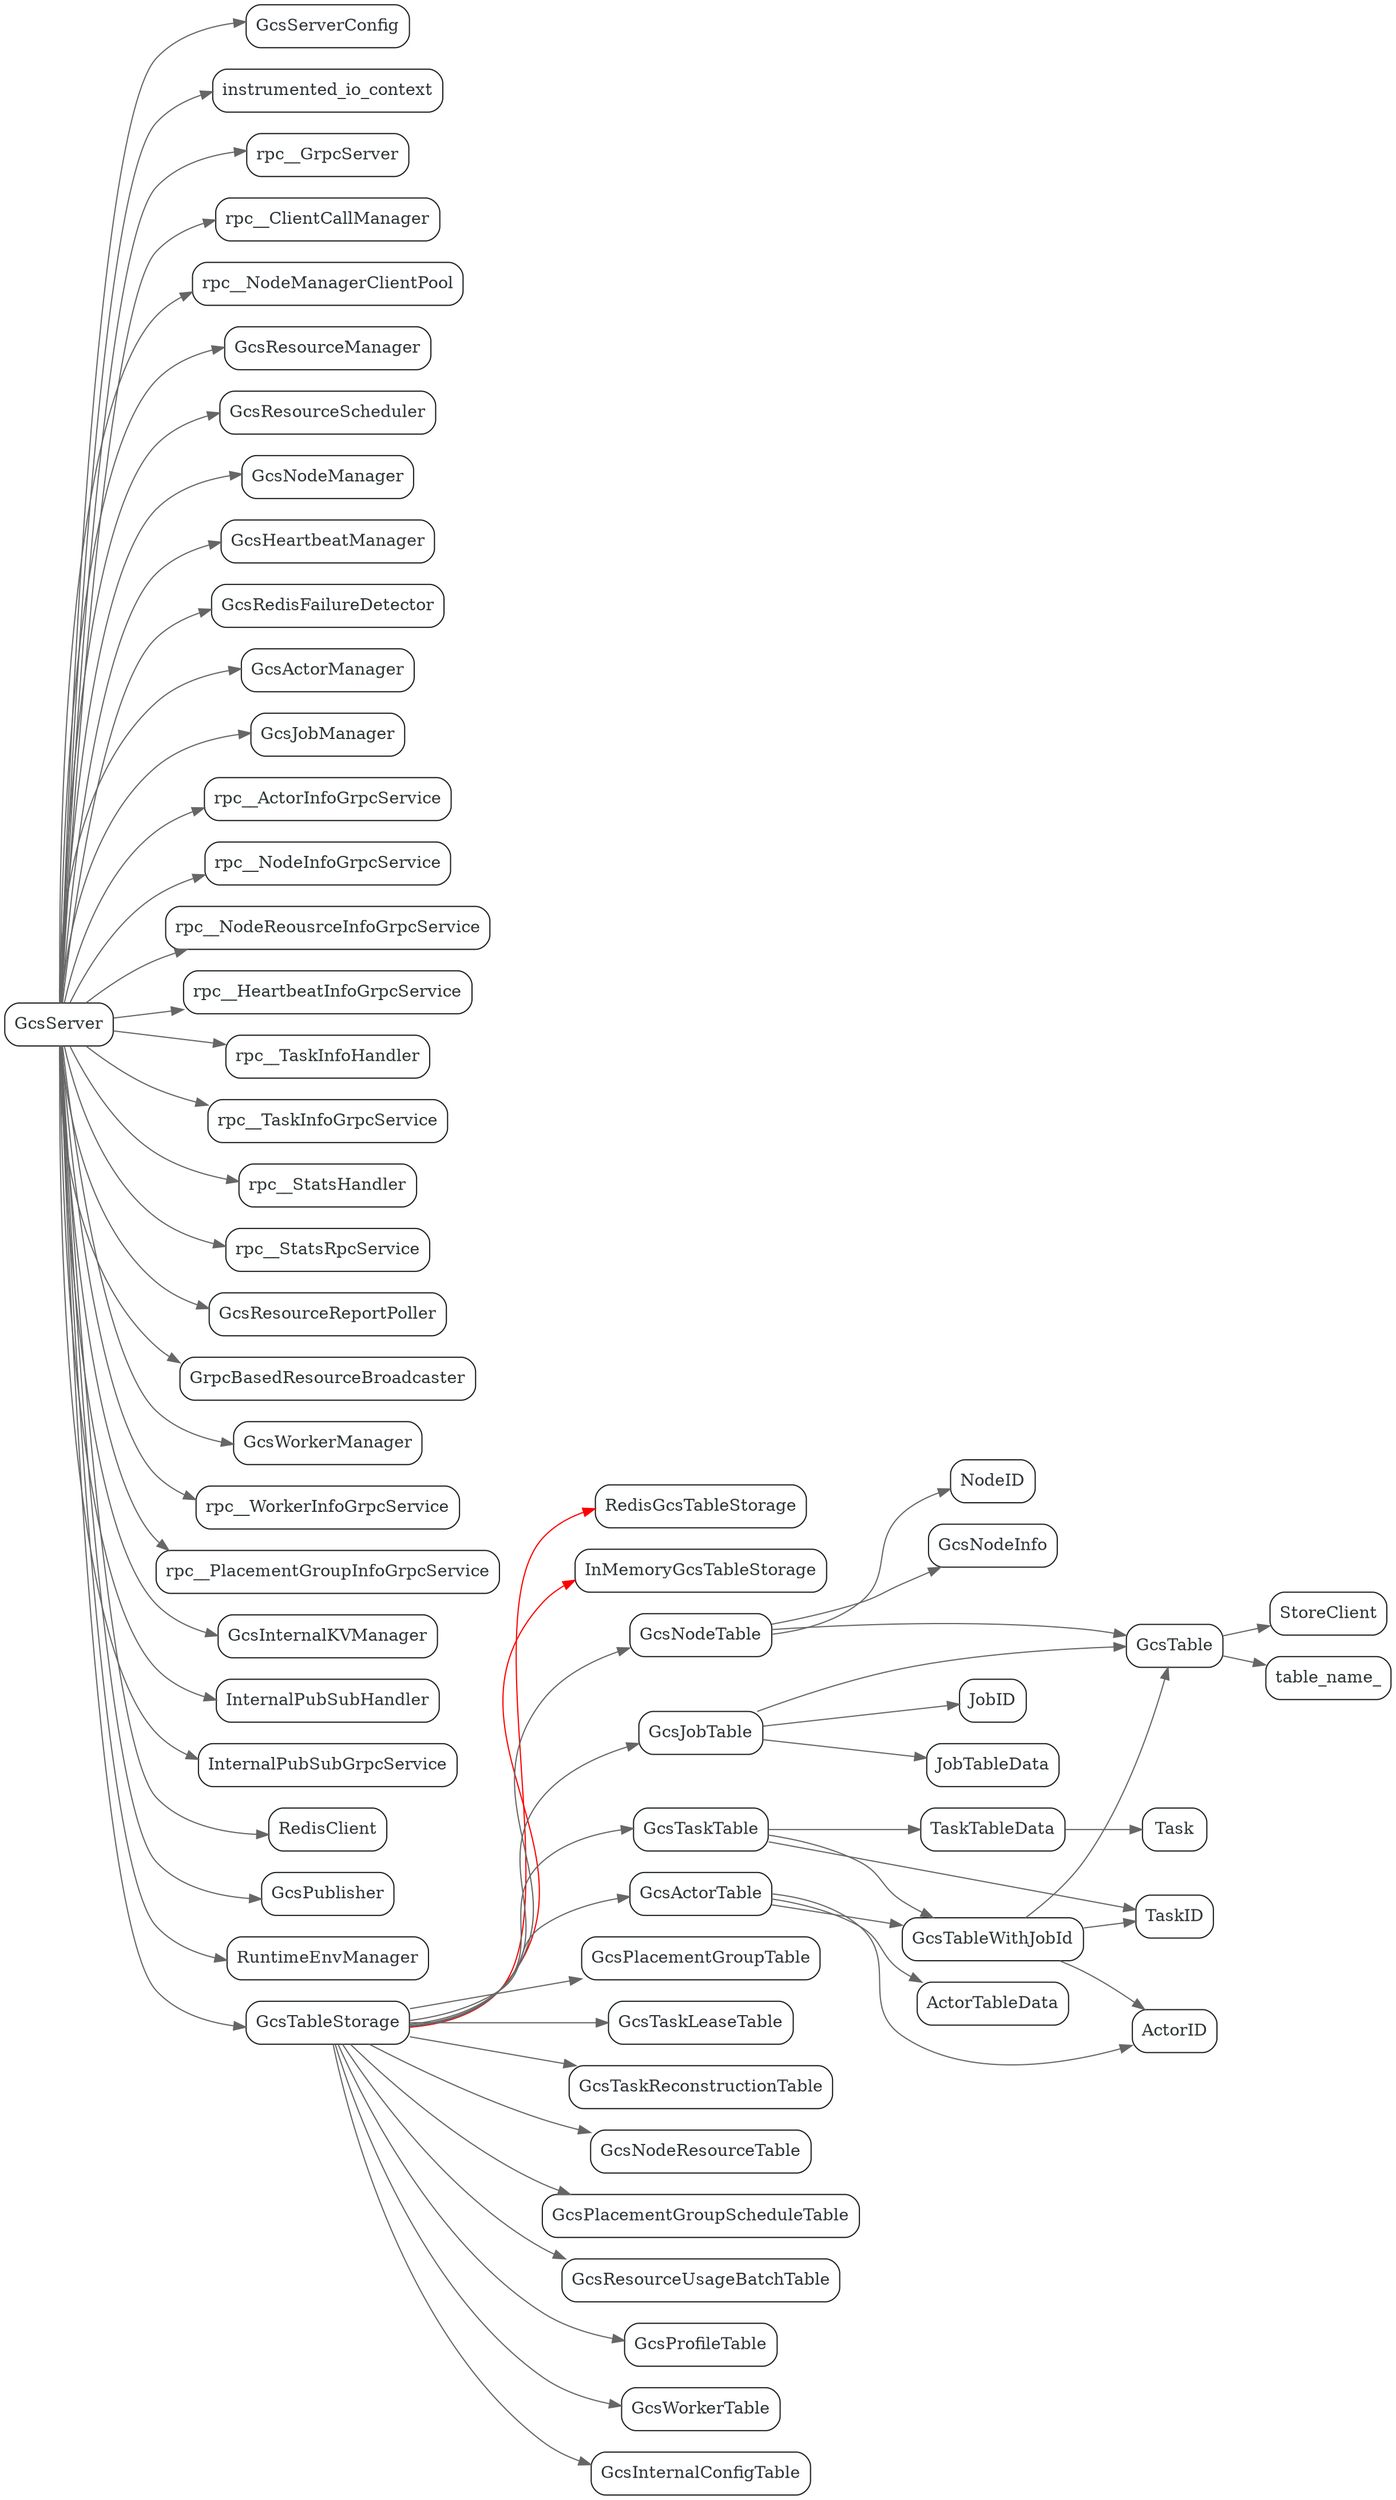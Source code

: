 #include "styles.h"
digraph dig {
  node[shape=box;style="rounded";color="#1c2123";fontcolor="#2f3638"];
  edge[color=gray40];
  newrank=true;
  rankdir=LR;
  GcsServer -> {
    GcsServerConfig;
    instrumented_io_context;
    rpc__GrpcServer;
    rpc__ClientCallManager;
    rpc__NodeManagerClientPool;
    GcsResourceManager;
    GcsResourceScheduler;
    GcsNodeManager;
    GcsHeartbeatManager;
    GcsRedisFailureDetector;
    GcsActorManager;
    GcsJobManager;
    rpc__ActorInfoGrpcService;
    rpc__NodeInfoGrpcService;
    rpc__NodeReousrceInfoGrpcService;
    rpc__HeartbeatInfoGrpcService;
    rpc__TaskInfoHandler;
    rpc__TaskInfoGrpcService;
    rpc__StatsHandler;
    rpc__StatsRpcService;
    GcsResourceReportPoller;
    GrpcBasedResourceBroadcaster;
    GcsWorkerManager;
    rpc__WorkerInfoGrpcService;
    rpc__PlacementGroupInfoGrpcService
    GcsInternalKVManager;
    InternalPubSubHandler;
    InternalPubSubGrpcService;
    RedisClient;
    GcsPublisher;
    RuntimeEnvManager;
    GcsTableStorage;
  }

  GcsTableStorage -> {
    RedisGcsTableStorage
    InMemoryGcsTableStorage
  }[color=red];

  GcsTableStorage -> {
    GcsJobTable;
    GcsActorTable;
    GcsPlacementGroupTable;
    GcsTaskTable;
    GcsTaskLeaseTable;
    GcsTaskReconstructionTable;
    GcsNodeTable;
    GcsNodeResourceTable;
    GcsPlacementGroupScheduleTable;
    GcsResourceUsageBatchTable;
    GcsProfileTable;
    GcsWorkerTable;
    GcsInternalConfigTable;
  }
  GcsNodeTable -> {
    GcsTable;
    NodeID;
    GcsNodeInfo;
  }

  GcsTaskTable -> {
    GcsTableWithJobId;
    TaskTableData;
    TaskID;
  }
  GcsTableWithJobId -> {
    GcsTable;
    TaskID;
  }
  TaskTableData -> Task;
  GcsActorTable -> {
    GcsTableWithJobId;
    ActorTableData;
    ActorID;
  }
  GcsTableWithJobId -> ActorID;

  GcsJobTable -> {
    GcsTable;
    JobID;
    JobTableData;
  }
  GcsTable -> {
    StoreClient;
    table_name_;
  }


}
